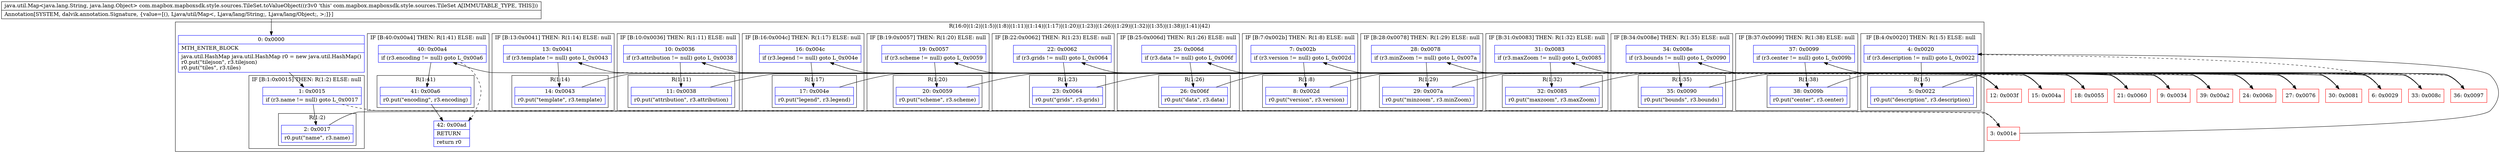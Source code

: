 digraph "CFG forcom.mapbox.mapboxsdk.style.sources.TileSet.toValueObject()Ljava\/util\/Map;" {
subgraph cluster_Region_149180936 {
label = "R(16:0|(1:2)|(1:5)|(1:8)|(1:11)|(1:14)|(1:17)|(1:20)|(1:23)|(1:26)|(1:29)|(1:32)|(1:35)|(1:38)|(1:41)|42)";
node [shape=record,color=blue];
Node_0 [shape=record,label="{0\:\ 0x0000|MTH_ENTER_BLOCK\l|java.util.HashMap java.util.HashMap r0 = new java.util.HashMap()\lr0.put(\"tilejson\", r3.tilejson)\lr0.put(\"tiles\", r3.tiles)\l}"];
subgraph cluster_IfRegion_543232898 {
label = "IF [B:1:0x0015] THEN: R(1:2) ELSE: null";
node [shape=record,color=blue];
Node_1 [shape=record,label="{1\:\ 0x0015|if (r3.name != null) goto L_0x0017\l}"];
subgraph cluster_Region_555241727 {
label = "R(1:2)";
node [shape=record,color=blue];
Node_2 [shape=record,label="{2\:\ 0x0017|r0.put(\"name\", r3.name)\l}"];
}
}
subgraph cluster_IfRegion_1828490740 {
label = "IF [B:4:0x0020] THEN: R(1:5) ELSE: null";
node [shape=record,color=blue];
Node_4 [shape=record,label="{4\:\ 0x0020|if (r3.description != null) goto L_0x0022\l}"];
subgraph cluster_Region_1918049922 {
label = "R(1:5)";
node [shape=record,color=blue];
Node_5 [shape=record,label="{5\:\ 0x0022|r0.put(\"description\", r3.description)\l}"];
}
}
subgraph cluster_IfRegion_62223361 {
label = "IF [B:7:0x002b] THEN: R(1:8) ELSE: null";
node [shape=record,color=blue];
Node_7 [shape=record,label="{7\:\ 0x002b|if (r3.version != null) goto L_0x002d\l}"];
subgraph cluster_Region_968276490 {
label = "R(1:8)";
node [shape=record,color=blue];
Node_8 [shape=record,label="{8\:\ 0x002d|r0.put(\"version\", r3.version)\l}"];
}
}
subgraph cluster_IfRegion_1168838638 {
label = "IF [B:10:0x0036] THEN: R(1:11) ELSE: null";
node [shape=record,color=blue];
Node_10 [shape=record,label="{10\:\ 0x0036|if (r3.attribution != null) goto L_0x0038\l}"];
subgraph cluster_Region_325634854 {
label = "R(1:11)";
node [shape=record,color=blue];
Node_11 [shape=record,label="{11\:\ 0x0038|r0.put(\"attribution\", r3.attribution)\l}"];
}
}
subgraph cluster_IfRegion_1845422554 {
label = "IF [B:13:0x0041] THEN: R(1:14) ELSE: null";
node [shape=record,color=blue];
Node_13 [shape=record,label="{13\:\ 0x0041|if (r3.template != null) goto L_0x0043\l}"];
subgraph cluster_Region_1880423964 {
label = "R(1:14)";
node [shape=record,color=blue];
Node_14 [shape=record,label="{14\:\ 0x0043|r0.put(\"template\", r3.template)\l}"];
}
}
subgraph cluster_IfRegion_1701141180 {
label = "IF [B:16:0x004c] THEN: R(1:17) ELSE: null";
node [shape=record,color=blue];
Node_16 [shape=record,label="{16\:\ 0x004c|if (r3.legend != null) goto L_0x004e\l}"];
subgraph cluster_Region_450447762 {
label = "R(1:17)";
node [shape=record,color=blue];
Node_17 [shape=record,label="{17\:\ 0x004e|r0.put(\"legend\", r3.legend)\l}"];
}
}
subgraph cluster_IfRegion_1297629037 {
label = "IF [B:19:0x0057] THEN: R(1:20) ELSE: null";
node [shape=record,color=blue];
Node_19 [shape=record,label="{19\:\ 0x0057|if (r3.scheme != null) goto L_0x0059\l}"];
subgraph cluster_Region_380884521 {
label = "R(1:20)";
node [shape=record,color=blue];
Node_20 [shape=record,label="{20\:\ 0x0059|r0.put(\"scheme\", r3.scheme)\l}"];
}
}
subgraph cluster_IfRegion_1343331671 {
label = "IF [B:22:0x0062] THEN: R(1:23) ELSE: null";
node [shape=record,color=blue];
Node_22 [shape=record,label="{22\:\ 0x0062|if (r3.grids != null) goto L_0x0064\l}"];
subgraph cluster_Region_1138167330 {
label = "R(1:23)";
node [shape=record,color=blue];
Node_23 [shape=record,label="{23\:\ 0x0064|r0.put(\"grids\", r3.grids)\l}"];
}
}
subgraph cluster_IfRegion_1245384374 {
label = "IF [B:25:0x006d] THEN: R(1:26) ELSE: null";
node [shape=record,color=blue];
Node_25 [shape=record,label="{25\:\ 0x006d|if (r3.data != null) goto L_0x006f\l}"];
subgraph cluster_Region_342158426 {
label = "R(1:26)";
node [shape=record,color=blue];
Node_26 [shape=record,label="{26\:\ 0x006f|r0.put(\"data\", r3.data)\l}"];
}
}
subgraph cluster_IfRegion_96734711 {
label = "IF [B:28:0x0078] THEN: R(1:29) ELSE: null";
node [shape=record,color=blue];
Node_28 [shape=record,label="{28\:\ 0x0078|if (r3.minZoom != null) goto L_0x007a\l}"];
subgraph cluster_Region_1151447709 {
label = "R(1:29)";
node [shape=record,color=blue];
Node_29 [shape=record,label="{29\:\ 0x007a|r0.put(\"minzoom\", r3.minZoom)\l}"];
}
}
subgraph cluster_IfRegion_166459765 {
label = "IF [B:31:0x0083] THEN: R(1:32) ELSE: null";
node [shape=record,color=blue];
Node_31 [shape=record,label="{31\:\ 0x0083|if (r3.maxZoom != null) goto L_0x0085\l}"];
subgraph cluster_Region_1286289086 {
label = "R(1:32)";
node [shape=record,color=blue];
Node_32 [shape=record,label="{32\:\ 0x0085|r0.put(\"maxzoom\", r3.maxZoom)\l}"];
}
}
subgraph cluster_IfRegion_1431057978 {
label = "IF [B:34:0x008e] THEN: R(1:35) ELSE: null";
node [shape=record,color=blue];
Node_34 [shape=record,label="{34\:\ 0x008e|if (r3.bounds != null) goto L_0x0090\l}"];
subgraph cluster_Region_930518807 {
label = "R(1:35)";
node [shape=record,color=blue];
Node_35 [shape=record,label="{35\:\ 0x0090|r0.put(\"bounds\", r3.bounds)\l}"];
}
}
subgraph cluster_IfRegion_1200675995 {
label = "IF [B:37:0x0099] THEN: R(1:38) ELSE: null";
node [shape=record,color=blue];
Node_37 [shape=record,label="{37\:\ 0x0099|if (r3.center != null) goto L_0x009b\l}"];
subgraph cluster_Region_79936415 {
label = "R(1:38)";
node [shape=record,color=blue];
Node_38 [shape=record,label="{38\:\ 0x009b|r0.put(\"center\", r3.center)\l}"];
}
}
subgraph cluster_IfRegion_1646185003 {
label = "IF [B:40:0x00a4] THEN: R(1:41) ELSE: null";
node [shape=record,color=blue];
Node_40 [shape=record,label="{40\:\ 0x00a4|if (r3.encoding != null) goto L_0x00a6\l}"];
subgraph cluster_Region_1296028864 {
label = "R(1:41)";
node [shape=record,color=blue];
Node_41 [shape=record,label="{41\:\ 0x00a6|r0.put(\"encoding\", r3.encoding)\l}"];
}
}
Node_42 [shape=record,label="{42\:\ 0x00ad|RETURN\l|return r0\l}"];
}
Node_3 [shape=record,color=red,label="{3\:\ 0x001e}"];
Node_6 [shape=record,color=red,label="{6\:\ 0x0029}"];
Node_9 [shape=record,color=red,label="{9\:\ 0x0034}"];
Node_12 [shape=record,color=red,label="{12\:\ 0x003f}"];
Node_15 [shape=record,color=red,label="{15\:\ 0x004a}"];
Node_18 [shape=record,color=red,label="{18\:\ 0x0055}"];
Node_21 [shape=record,color=red,label="{21\:\ 0x0060}"];
Node_24 [shape=record,color=red,label="{24\:\ 0x006b}"];
Node_27 [shape=record,color=red,label="{27\:\ 0x0076}"];
Node_30 [shape=record,color=red,label="{30\:\ 0x0081}"];
Node_33 [shape=record,color=red,label="{33\:\ 0x008c}"];
Node_36 [shape=record,color=red,label="{36\:\ 0x0097}"];
Node_39 [shape=record,color=red,label="{39\:\ 0x00a2}"];
MethodNode[shape=record,label="{java.util.Map\<java.lang.String, java.lang.Object\> com.mapbox.mapboxsdk.style.sources.TileSet.toValueObject((r3v0 'this' com.mapbox.mapboxsdk.style.sources.TileSet A[IMMUTABLE_TYPE, THIS]))  | Annotation[SYSTEM, dalvik.annotation.Signature, \{value=[(), Ljava\/util\/Map\<, Ljava\/lang\/String;, Ljava\/lang\/Object;, \>;]\}]\l}"];
MethodNode -> Node_0;
Node_0 -> Node_1;
Node_1 -> Node_2;
Node_1 -> Node_3[style=dashed];
Node_2 -> Node_3;
Node_4 -> Node_5;
Node_4 -> Node_6[style=dashed];
Node_5 -> Node_6;
Node_7 -> Node_8;
Node_7 -> Node_9[style=dashed];
Node_8 -> Node_9;
Node_10 -> Node_11;
Node_10 -> Node_12[style=dashed];
Node_11 -> Node_12;
Node_13 -> Node_14;
Node_13 -> Node_15[style=dashed];
Node_14 -> Node_15;
Node_16 -> Node_17;
Node_16 -> Node_18[style=dashed];
Node_17 -> Node_18;
Node_19 -> Node_20;
Node_19 -> Node_21[style=dashed];
Node_20 -> Node_21;
Node_22 -> Node_23;
Node_22 -> Node_24[style=dashed];
Node_23 -> Node_24;
Node_25 -> Node_26;
Node_25 -> Node_27[style=dashed];
Node_26 -> Node_27;
Node_28 -> Node_29;
Node_28 -> Node_30[style=dashed];
Node_29 -> Node_30;
Node_31 -> Node_32;
Node_31 -> Node_33[style=dashed];
Node_32 -> Node_33;
Node_34 -> Node_35;
Node_34 -> Node_36[style=dashed];
Node_35 -> Node_36;
Node_37 -> Node_38;
Node_37 -> Node_39[style=dashed];
Node_38 -> Node_39;
Node_40 -> Node_41;
Node_40 -> Node_42[style=dashed];
Node_41 -> Node_42;
Node_3 -> Node_4;
Node_6 -> Node_7;
Node_9 -> Node_10;
Node_12 -> Node_13;
Node_15 -> Node_16;
Node_18 -> Node_19;
Node_21 -> Node_22;
Node_24 -> Node_25;
Node_27 -> Node_28;
Node_30 -> Node_31;
Node_33 -> Node_34;
Node_36 -> Node_37;
Node_39 -> Node_40;
}

